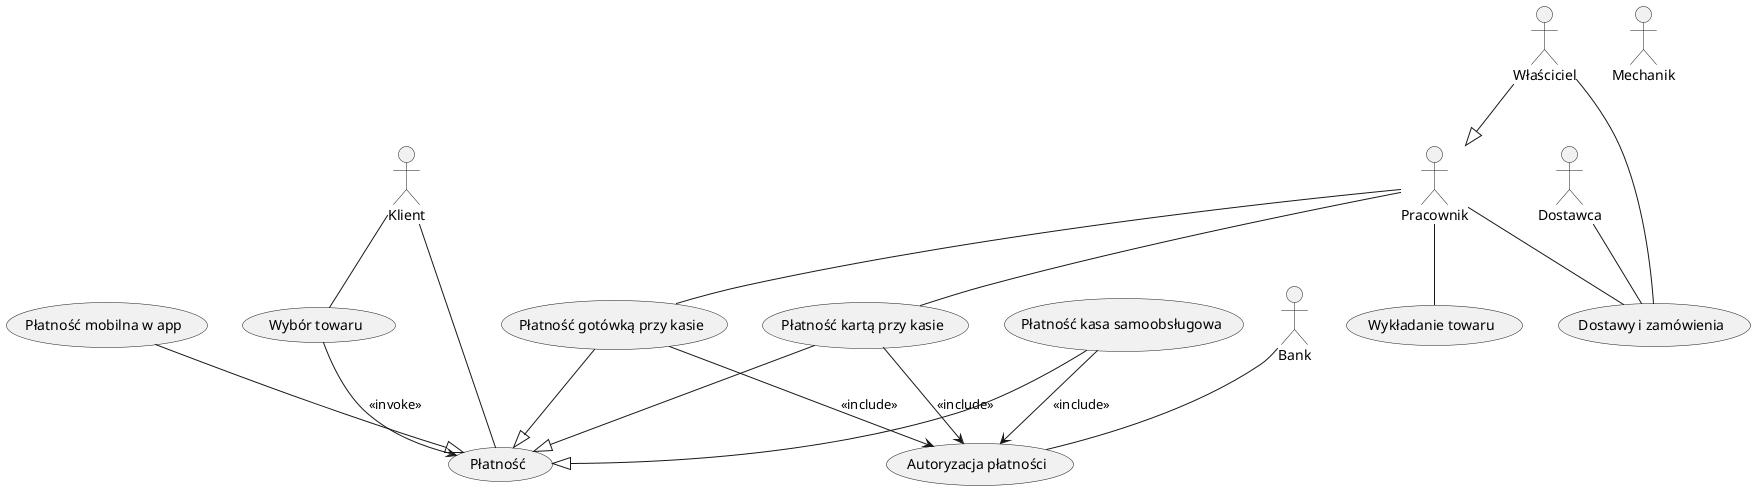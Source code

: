 @startuml

actor Klient 
actor Mechanik
actor Pracownik
actor Właściciel
actor Dostawca
Właściciel --|> Pracownik

usecase (Autoryzacja płatności)
usecase (Wybór towaru)
usecase (Płatność)
usecase (Płatność kasa samoobsługowa)
usecase (Płatność mobilna w app)
usecase (Płatność kartą przy kasie)
usecase (Płatność gotówką przy kasie)
usecase (Wykładanie towaru)
usecase (Dostawy i zamówienia) 

(Płatność kasa samoobsługowa) --|> (Płatność)
(Płatność mobilna w app) --|> (Płatność)
(Płatność kartą przy kasie) --|> (Płatność)
(Płatność gotówką przy kasie) --|> (Płatność)
(Wybór towaru) --> (Płatność) :<<invoke>>
(Płatność kartą przy kasie) --> (Autoryzacja płatności) : <<include>>
(Płatność gotówką przy kasie) --> (Autoryzacja płatności) : <<include>>
(Płatność kasa samoobsługowa) --> (Autoryzacja płatności) : <<include>>



Bank -- (Autoryzacja płatności)
Klient -- (Wybór towaru)
Klient -- (Płatność)

Pracownik -- (Płatność kartą przy kasie)
Pracownik -- (Płatność gotówką przy kasie)
Pracownik -- (Wykładanie towaru)
Pracownik -- (Dostawy i zamówienia)
Właściciel -- (Dostawy i zamówienia)
Dostawca -- (Dostawy i zamówienia)

@enduml